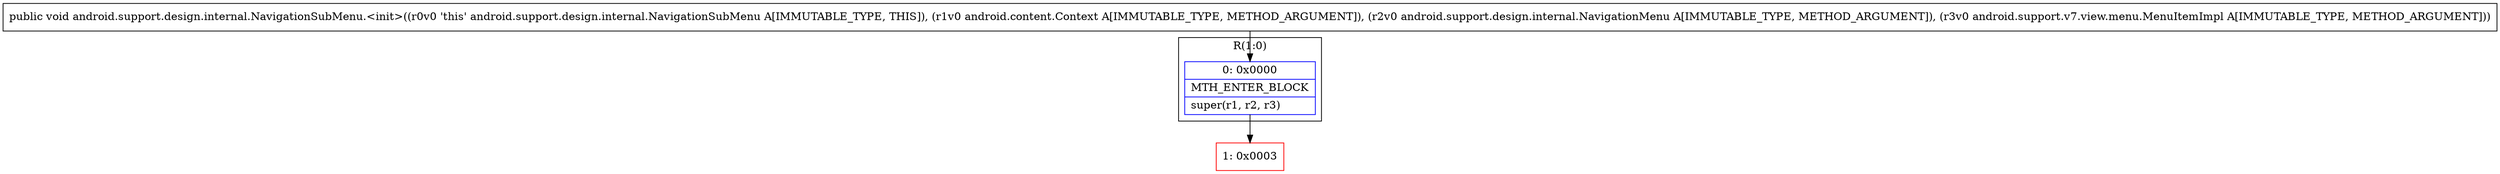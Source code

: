 digraph "CFG forandroid.support.design.internal.NavigationSubMenu.\<init\>(Landroid\/content\/Context;Landroid\/support\/design\/internal\/NavigationMenu;Landroid\/support\/v7\/view\/menu\/MenuItemImpl;)V" {
subgraph cluster_Region_872951959 {
label = "R(1:0)";
node [shape=record,color=blue];
Node_0 [shape=record,label="{0\:\ 0x0000|MTH_ENTER_BLOCK\l|super(r1, r2, r3)\l}"];
}
Node_1 [shape=record,color=red,label="{1\:\ 0x0003}"];
MethodNode[shape=record,label="{public void android.support.design.internal.NavigationSubMenu.\<init\>((r0v0 'this' android.support.design.internal.NavigationSubMenu A[IMMUTABLE_TYPE, THIS]), (r1v0 android.content.Context A[IMMUTABLE_TYPE, METHOD_ARGUMENT]), (r2v0 android.support.design.internal.NavigationMenu A[IMMUTABLE_TYPE, METHOD_ARGUMENT]), (r3v0 android.support.v7.view.menu.MenuItemImpl A[IMMUTABLE_TYPE, METHOD_ARGUMENT])) }"];
MethodNode -> Node_0;
Node_0 -> Node_1;
}

